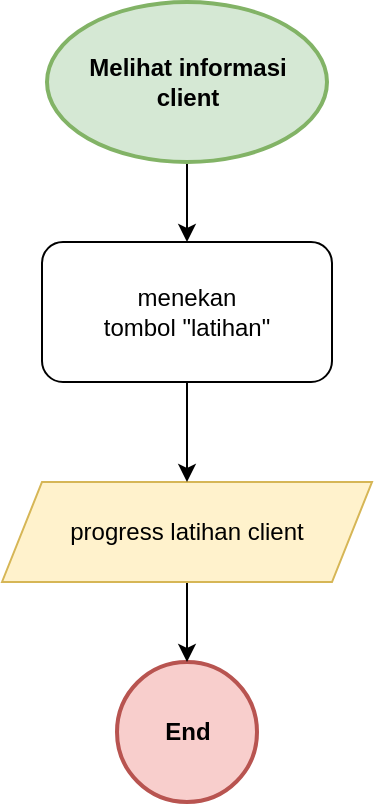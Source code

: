 <mxfile version="20.8.16" type="device"><diagram name="Page-1" id="L6gIjIRkF5VIMouc-Eaq"><mxGraphModel dx="1468" dy="1118" grid="1" gridSize="10" guides="1" tooltips="1" connect="1" arrows="1" fold="1" page="1" pageScale="1" pageWidth="850" pageHeight="1100" math="0" shadow="0"><root><mxCell id="0"/><mxCell id="1" parent="0"/><mxCell id="h9Mfs1XAePNgPhE48Mds-1" value="End" style="ellipse;whiteSpace=wrap;html=1;aspect=fixed;fillColor=#f8cecc;strokeColor=#b85450;fontStyle=1;strokeWidth=2;" vertex="1" parent="1"><mxGeometry x="127.5" y="380" width="70" height="70" as="geometry"/></mxCell><mxCell id="h9Mfs1XAePNgPhE48Mds-36" value="" style="edgeStyle=orthogonalEdgeStyle;rounded=0;orthogonalLoop=1;jettySize=auto;html=1;" edge="1" parent="1" source="h9Mfs1XAePNgPhE48Mds-18" target="h9Mfs1XAePNgPhE48Mds-31"><mxGeometry relative="1" as="geometry"/></mxCell><mxCell id="h9Mfs1XAePNgPhE48Mds-18" value="&lt;b&gt;Melihat informasi&lt;br&gt;client&lt;/b&gt;" style="ellipse;whiteSpace=wrap;html=1;fillColor=#d5e8d4;strokeColor=#82b366;strokeWidth=2;" vertex="1" parent="1"><mxGeometry x="92.5" y="50" width="140" height="80" as="geometry"/></mxCell><mxCell id="h9Mfs1XAePNgPhE48Mds-35" value="" style="edgeStyle=orthogonalEdgeStyle;rounded=0;orthogonalLoop=1;jettySize=auto;html=1;" edge="1" parent="1" source="h9Mfs1XAePNgPhE48Mds-29" target="h9Mfs1XAePNgPhE48Mds-1"><mxGeometry relative="1" as="geometry"/></mxCell><mxCell id="h9Mfs1XAePNgPhE48Mds-29" value="progress latihan client" style="shape=parallelogram;perimeter=parallelogramPerimeter;whiteSpace=wrap;html=1;fixedSize=1;strokeWidth=1;fillColor=#fff2cc;strokeColor=#d6b656;" vertex="1" parent="1"><mxGeometry x="70" y="290" width="185" height="50" as="geometry"/></mxCell><mxCell id="h9Mfs1XAePNgPhE48Mds-34" value="" style="edgeStyle=orthogonalEdgeStyle;rounded=0;orthogonalLoop=1;jettySize=auto;html=1;" edge="1" parent="1" source="h9Mfs1XAePNgPhE48Mds-31" target="h9Mfs1XAePNgPhE48Mds-29"><mxGeometry relative="1" as="geometry"/></mxCell><mxCell id="h9Mfs1XAePNgPhE48Mds-31" value="menekan&lt;br&gt;tombol &quot;latihan&quot;" style="rounded=1;whiteSpace=wrap;html=1;fontSize=12;glass=0;strokeWidth=1;shadow=0;" vertex="1" parent="1"><mxGeometry x="90" y="170" width="145" height="70" as="geometry"/></mxCell></root></mxGraphModel></diagram></mxfile>